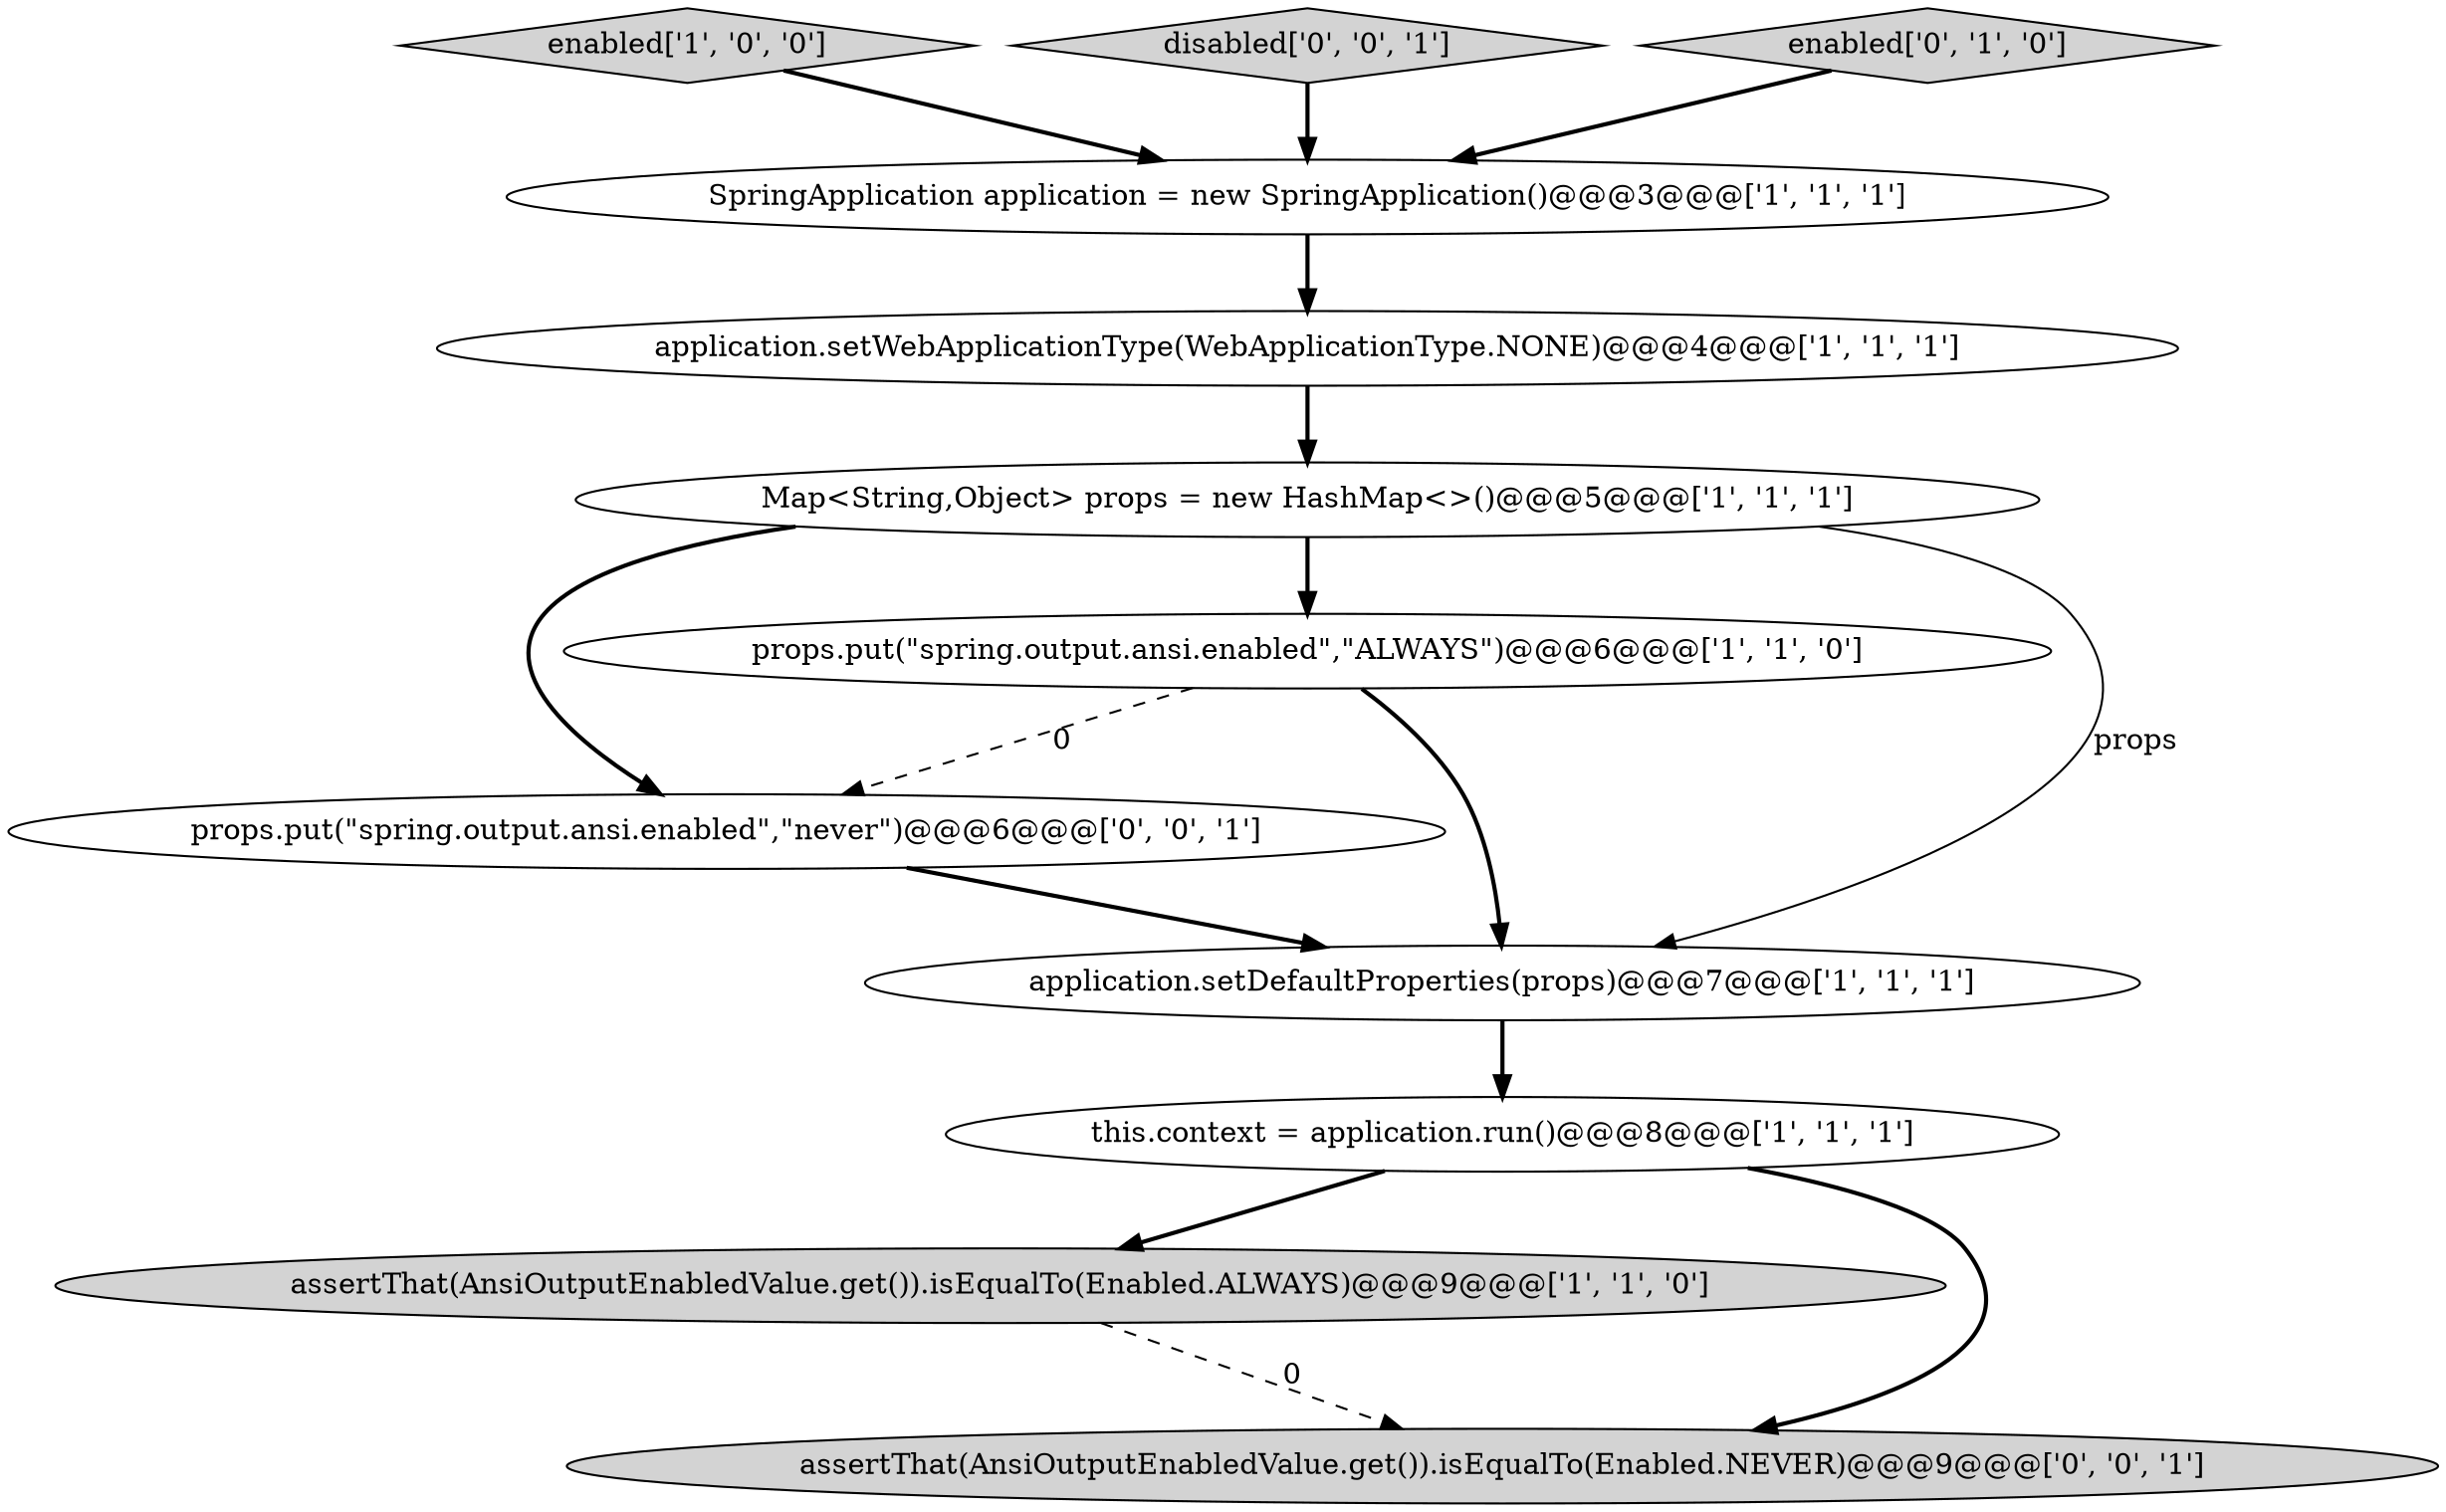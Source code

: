 digraph {
6 [style = filled, label = "this.context = application.run()@@@8@@@['1', '1', '1']", fillcolor = white, shape = ellipse image = "AAA0AAABBB1BBB"];
2 [style = filled, label = "enabled['1', '0', '0']", fillcolor = lightgray, shape = diamond image = "AAA0AAABBB1BBB"];
9 [style = filled, label = "disabled['0', '0', '1']", fillcolor = lightgray, shape = diamond image = "AAA0AAABBB3BBB"];
7 [style = filled, label = "Map<String,Object> props = new HashMap<>()@@@5@@@['1', '1', '1']", fillcolor = white, shape = ellipse image = "AAA0AAABBB1BBB"];
8 [style = filled, label = "enabled['0', '1', '0']", fillcolor = lightgray, shape = diamond image = "AAA0AAABBB2BBB"];
3 [style = filled, label = "application.setWebApplicationType(WebApplicationType.NONE)@@@4@@@['1', '1', '1']", fillcolor = white, shape = ellipse image = "AAA0AAABBB1BBB"];
10 [style = filled, label = "props.put(\"spring.output.ansi.enabled\",\"never\")@@@6@@@['0', '0', '1']", fillcolor = white, shape = ellipse image = "AAA0AAABBB3BBB"];
4 [style = filled, label = "props.put(\"spring.output.ansi.enabled\",\"ALWAYS\")@@@6@@@['1', '1', '0']", fillcolor = white, shape = ellipse image = "AAA0AAABBB1BBB"];
1 [style = filled, label = "SpringApplication application = new SpringApplication()@@@3@@@['1', '1', '1']", fillcolor = white, shape = ellipse image = "AAA0AAABBB1BBB"];
0 [style = filled, label = "assertThat(AnsiOutputEnabledValue.get()).isEqualTo(Enabled.ALWAYS)@@@9@@@['1', '1', '0']", fillcolor = lightgray, shape = ellipse image = "AAA0AAABBB1BBB"];
11 [style = filled, label = "assertThat(AnsiOutputEnabledValue.get()).isEqualTo(Enabled.NEVER)@@@9@@@['0', '0', '1']", fillcolor = lightgray, shape = ellipse image = "AAA0AAABBB3BBB"];
5 [style = filled, label = "application.setDefaultProperties(props)@@@7@@@['1', '1', '1']", fillcolor = white, shape = ellipse image = "AAA0AAABBB1BBB"];
1->3 [style = bold, label=""];
8->1 [style = bold, label=""];
0->11 [style = dashed, label="0"];
6->0 [style = bold, label=""];
7->4 [style = bold, label=""];
5->6 [style = bold, label=""];
10->5 [style = bold, label=""];
9->1 [style = bold, label=""];
3->7 [style = bold, label=""];
7->5 [style = solid, label="props"];
4->10 [style = dashed, label="0"];
7->10 [style = bold, label=""];
4->5 [style = bold, label=""];
2->1 [style = bold, label=""];
6->11 [style = bold, label=""];
}

